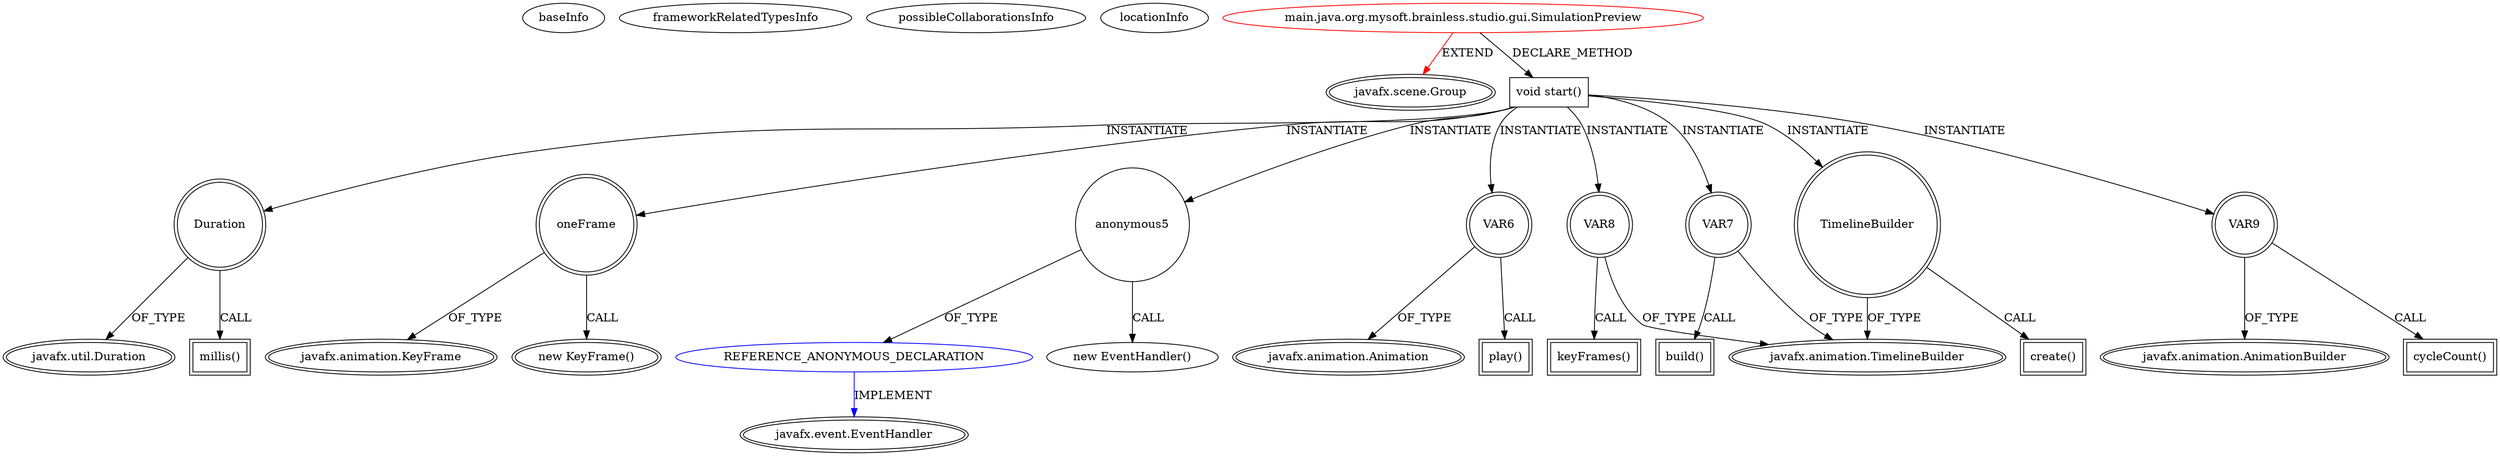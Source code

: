 digraph {
baseInfo[graphId=3551,category="extension_graph",isAnonymous=false,possibleRelation=true]
frameworkRelatedTypesInfo[0="javafx.scene.Group"]
possibleCollaborationsInfo[0="3551~CLIENT_METHOD_DECLARATION-INSTANTIATION-~javafx.scene.Group ~javafx.event.EventHandler ~false~true"]
locationInfo[projectName="martinezq-brainless",filePath="/martinezq-brainless/brainless-master/brainless-all/brainless-studio/src/main/java/org/mysoft/brainless/studio/gui/SimulationPreview.java",contextSignature="SimulationPreview",graphId="3551"]
0[label="main.java.org.mysoft.brainless.studio.gui.SimulationPreview",vertexType="ROOT_CLIENT_CLASS_DECLARATION",isFrameworkType=false,color=red]
1[label="javafx.scene.Group",vertexType="FRAMEWORK_CLASS_TYPE",isFrameworkType=true,peripheries=2]
11[label="void start()",vertexType="CLIENT_METHOD_DECLARATION",isFrameworkType=false,shape=box]
12[label="Duration",vertexType="VARIABLE_EXPRESION",isFrameworkType=true,peripheries=2,shape=circle]
14[label="javafx.util.Duration",vertexType="FRAMEWORK_CLASS_TYPE",isFrameworkType=true,peripheries=2]
13[label="millis()",vertexType="INSIDE_CALL",isFrameworkType=true,peripheries=2,shape=box]
16[label="oneFrame",vertexType="VARIABLE_EXPRESION",isFrameworkType=true,peripheries=2,shape=circle]
17[label="javafx.animation.KeyFrame",vertexType="FRAMEWORK_CLASS_TYPE",isFrameworkType=true,peripheries=2]
15[label="new KeyFrame()",vertexType="CONSTRUCTOR_CALL",isFrameworkType=true,peripheries=2]
19[label="anonymous5",vertexType="VARIABLE_EXPRESION",isFrameworkType=false,shape=circle]
20[label="REFERENCE_ANONYMOUS_DECLARATION",vertexType="REFERENCE_ANONYMOUS_DECLARATION",isFrameworkType=false,color=blue]
21[label="javafx.event.EventHandler",vertexType="FRAMEWORK_INTERFACE_TYPE",isFrameworkType=true,peripheries=2]
18[label="new EventHandler()",vertexType="CONSTRUCTOR_CALL",isFrameworkType=false]
22[label="VAR6",vertexType="VARIABLE_EXPRESION",isFrameworkType=true,peripheries=2,shape=circle]
24[label="javafx.animation.Animation",vertexType="FRAMEWORK_CLASS_TYPE",isFrameworkType=true,peripheries=2]
23[label="play()",vertexType="INSIDE_CALL",isFrameworkType=true,peripheries=2,shape=box]
25[label="VAR7",vertexType="VARIABLE_EXPRESION",isFrameworkType=true,peripheries=2,shape=circle]
27[label="javafx.animation.TimelineBuilder",vertexType="FRAMEWORK_CLASS_TYPE",isFrameworkType=true,peripheries=2]
26[label="build()",vertexType="INSIDE_CALL",isFrameworkType=true,peripheries=2,shape=box]
28[label="VAR8",vertexType="VARIABLE_EXPRESION",isFrameworkType=true,peripheries=2,shape=circle]
29[label="keyFrames()",vertexType="INSIDE_CALL",isFrameworkType=true,peripheries=2,shape=box]
31[label="VAR9",vertexType="VARIABLE_EXPRESION",isFrameworkType=true,peripheries=2,shape=circle]
33[label="javafx.animation.AnimationBuilder",vertexType="FRAMEWORK_CLASS_TYPE",isFrameworkType=true,peripheries=2]
32[label="cycleCount()",vertexType="INSIDE_CALL",isFrameworkType=true,peripheries=2,shape=box]
34[label="TimelineBuilder",vertexType="VARIABLE_EXPRESION",isFrameworkType=true,peripheries=2,shape=circle]
35[label="create()",vertexType="INSIDE_CALL",isFrameworkType=true,peripheries=2,shape=box]
0->1[label="EXTEND",color=red]
0->11[label="DECLARE_METHOD"]
11->12[label="INSTANTIATE"]
12->14[label="OF_TYPE"]
12->13[label="CALL"]
11->16[label="INSTANTIATE"]
16->17[label="OF_TYPE"]
16->15[label="CALL"]
11->19[label="INSTANTIATE"]
20->21[label="IMPLEMENT",color=blue]
19->20[label="OF_TYPE"]
19->18[label="CALL"]
11->22[label="INSTANTIATE"]
22->24[label="OF_TYPE"]
22->23[label="CALL"]
11->25[label="INSTANTIATE"]
25->27[label="OF_TYPE"]
25->26[label="CALL"]
11->28[label="INSTANTIATE"]
28->27[label="OF_TYPE"]
28->29[label="CALL"]
11->31[label="INSTANTIATE"]
31->33[label="OF_TYPE"]
31->32[label="CALL"]
11->34[label="INSTANTIATE"]
34->27[label="OF_TYPE"]
34->35[label="CALL"]
}

